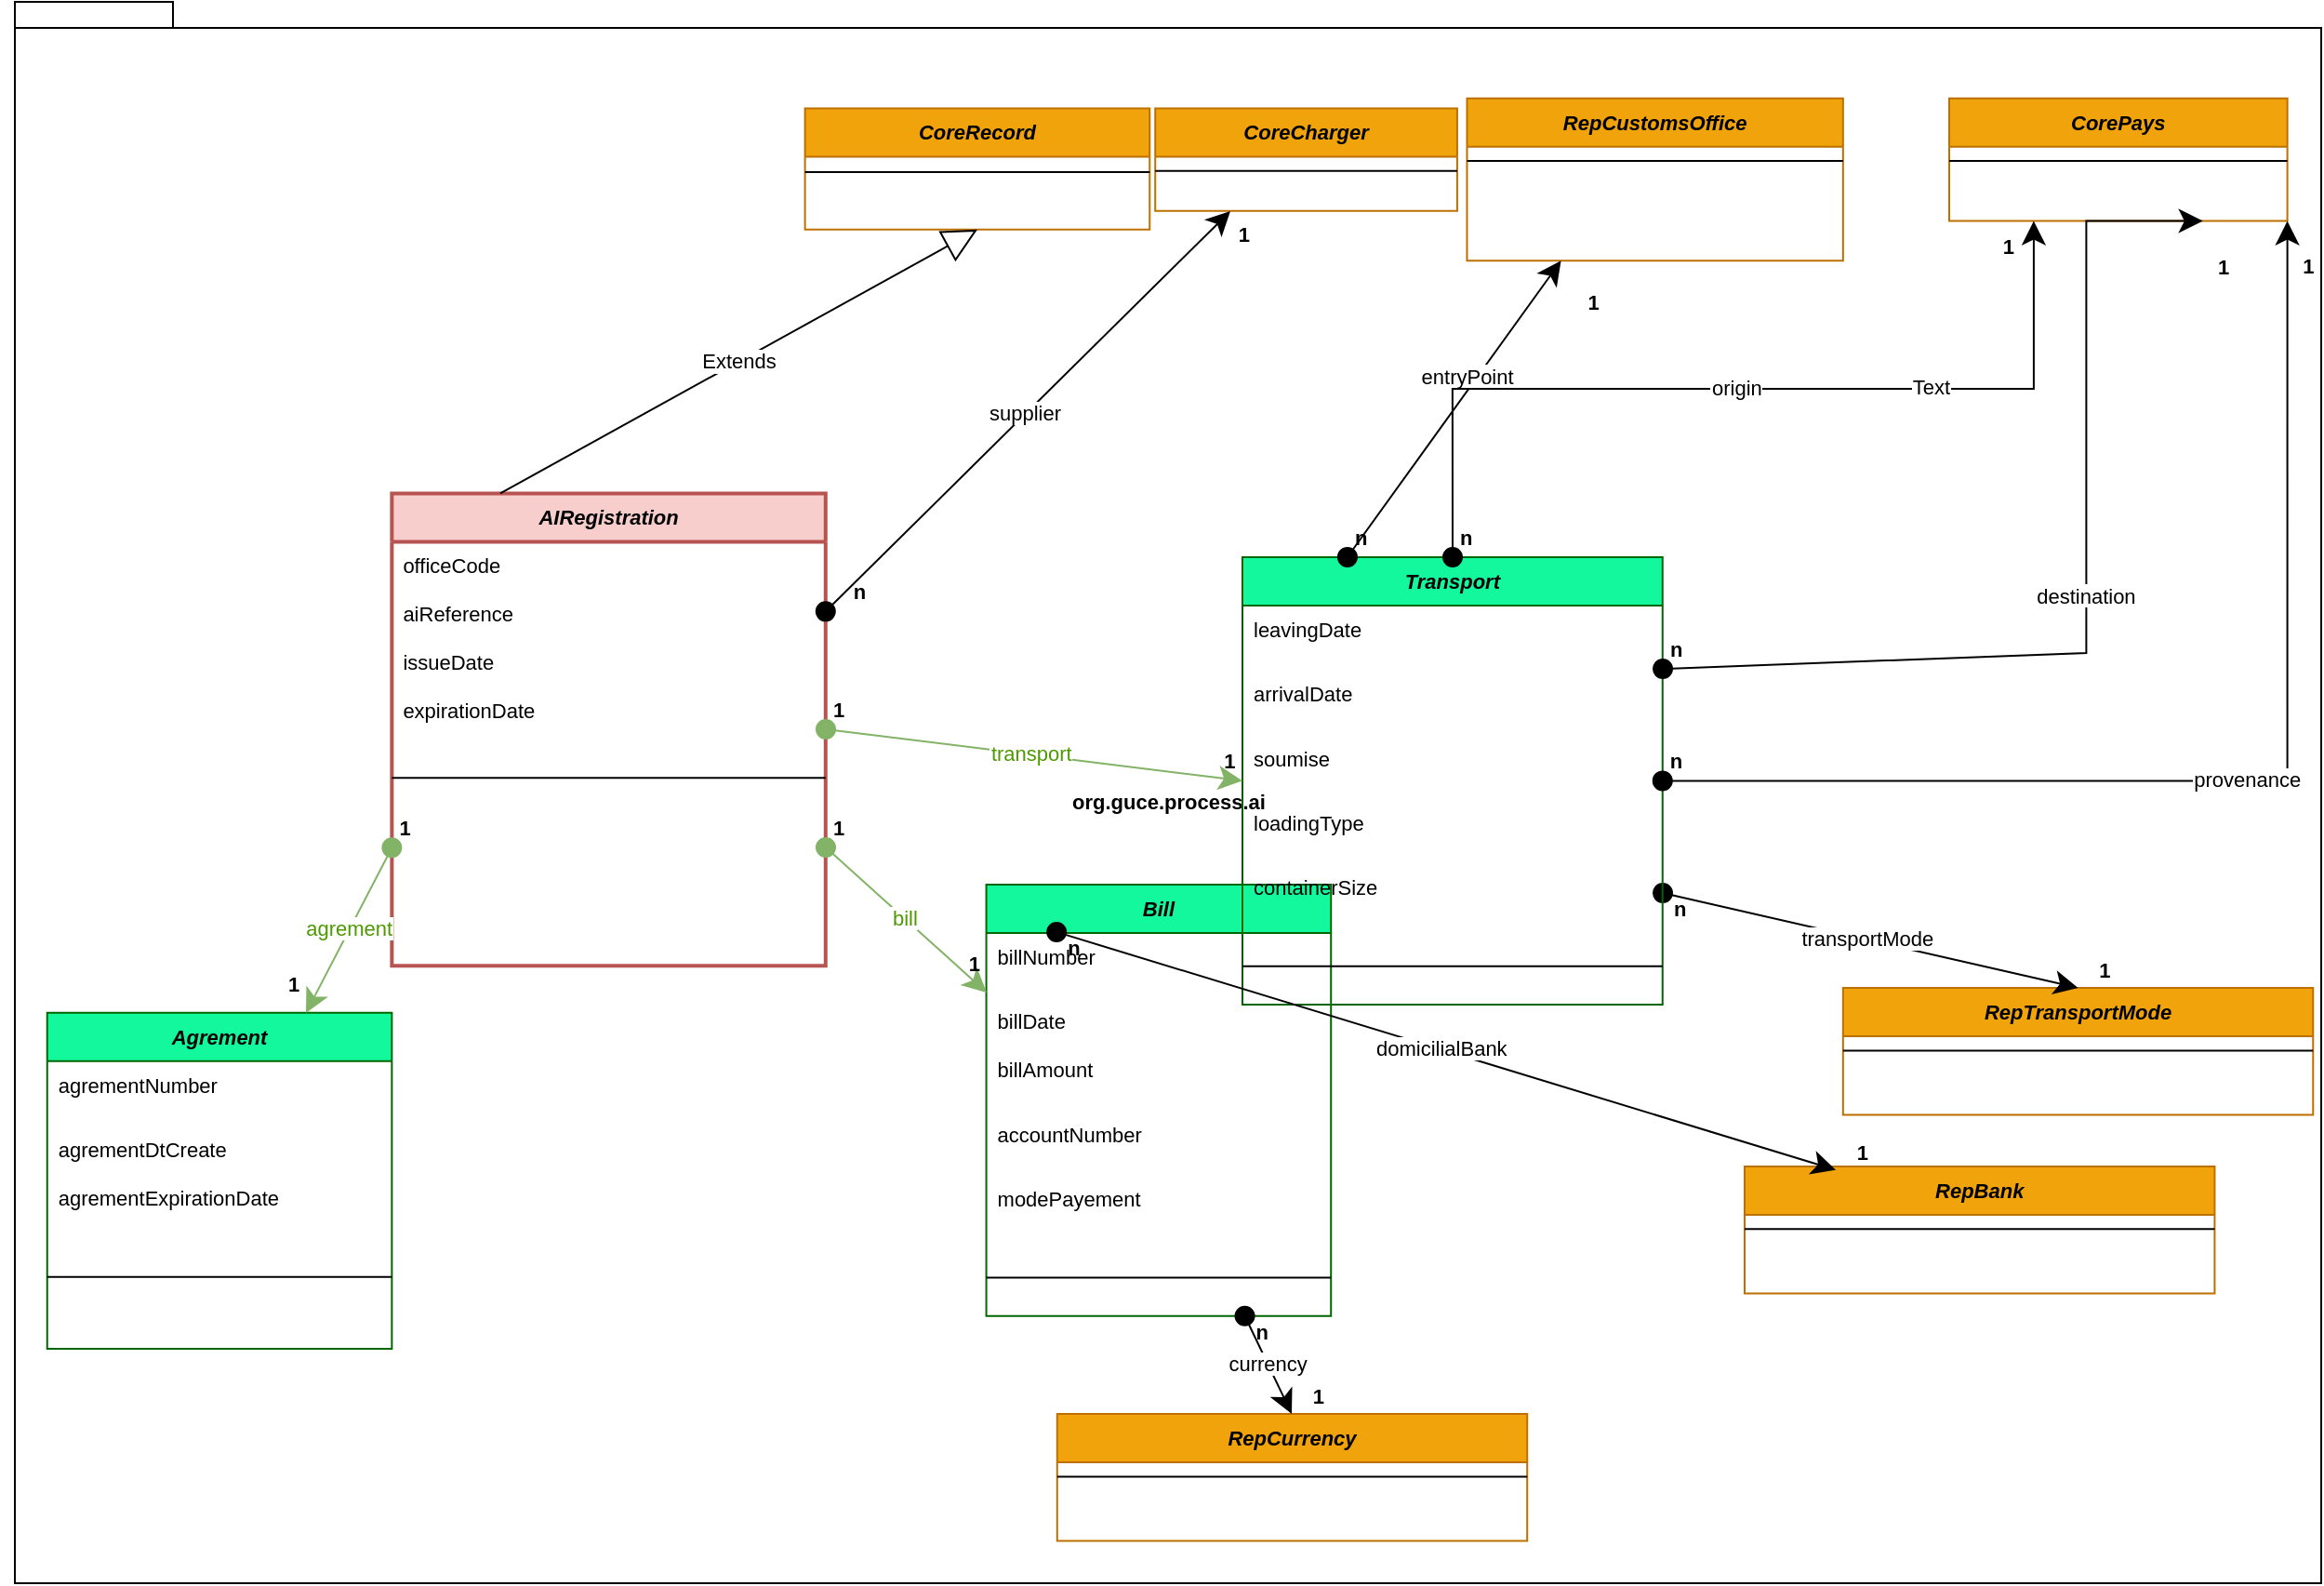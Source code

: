 <mxfile compressed="false" version="21.7.5" type="device">
  <diagram id="dzslenoz5EgcA-fO8ZGD" name="Page-1">
    <mxGraphModel dx="2261" dy="2053" grid="1" gridSize="10" guides="1" tooltips="1" connect="1" arrows="1" fold="1" page="1" pageScale="1" pageWidth="827" pageHeight="1169" math="0" shadow="0">
      <root>
        <mxCell id="0" />
        <mxCell id="1" parent="0" />
        <mxCell id="zwHKN8_-vxsZbjxzq792-1" style="edgeStyle=orthogonalEdgeStyle;rounded=0;orthogonalLoop=1;jettySize=auto;html=1;exitX=0;exitY=0;exitDx=0;exitDy=432;exitPerimeter=0;entryX=0;entryY=0;entryDx=0;entryDy=432;entryPerimeter=0;" parent="1" source="Sb3ObpHVFGHvWsoK8jhT-4" target="Sb3ObpHVFGHvWsoK8jhT-4" edge="1">
          <mxGeometry relative="1" as="geometry">
            <mxPoint x="-100" y="412" as="targetPoint" />
          </mxGeometry>
        </mxCell>
        <object label="org.guce.process.ai" element="package" placeholders="1" id="Sb3ObpHVFGHvWsoK8jhT-4">
          <mxCell style="shape=folder;fontStyle=1;spacingTop=10;tabWidth=40;tabHeight=14;tabPosition=left;html=1;container=1;fillColor=none;labelPosition=center;verticalLabelPosition=middle;align=center;verticalAlign=middle;spacingLeft=0;fontSize=11;" parent="1" vertex="1">
            <mxGeometry x="-170" y="-100" width="1240" height="850" as="geometry" />
          </mxCell>
        </object>
        <object label="CoreRecord" element="existingClass" description="" entity="org.guce.core.entities.CoreRecord" xml="" id="Sb3ObpHVFGHvWsoK8jhT-13">
          <mxCell style="swimlane;fontStyle=3;align=center;verticalAlign=top;childLayout=stackLayout;horizontal=1;startSize=26;horizontalStack=0;resizeParent=1;resizeLast=0;collapsible=1;marginBottom=0;rounded=0;shadow=0;strokeWidth=1;fillColor=#f0a30a;strokeColor=#BD7000;container=1;snapToPoint=1;fixDash=1;dropTarget=1;expand=1;treeMoving=1;fontSize=11;fontColor=#000000;" parent="Sb3ObpHVFGHvWsoK8jhT-4" vertex="1">
            <mxGeometry x="424.809" y="57.239" width="185.326" height="65.174" as="geometry">
              <mxRectangle x="230" y="140" width="160" height="26" as="alternateBounds" />
            </mxGeometry>
          </mxCell>
        </object>
        <mxCell id="Sb3ObpHVFGHvWsoK8jhT-14" value="" style="line;strokeWidth=1;fillColor=none;align=left;verticalAlign=middle;spacingTop=-1;spacingLeft=3;spacingRight=3;rotatable=0;labelPosition=right;points=[];portConstraint=eastwest;fontSize=11;" parent="Sb3ObpHVFGHvWsoK8jhT-13" vertex="1">
          <mxGeometry y="26" width="185.326" height="16.565" as="geometry" />
        </mxCell>
        <object label="CoreCharger" element="existingClass" description="" entity="org.guce.core.entities.CoreCharger" xml="" id="Sb3ObpHVFGHvWsoK8jhT-16">
          <mxCell style="swimlane;fontStyle=3;align=center;verticalAlign=top;childLayout=stackLayout;horizontal=1;startSize=26;horizontalStack=0;resizeParent=1;resizeLast=0;collapsible=1;marginBottom=0;rounded=0;shadow=0;strokeWidth=1;fillColor=#f0a30a;strokeColor=#BD7000;container=1;snapToPoint=1;fixDash=1;dropTarget=1;expand=1;treeMoving=1;fontSize=11;fontColor=#000000;" parent="Sb3ObpHVFGHvWsoK8jhT-4" vertex="1">
            <mxGeometry x="613.117" y="57.237" width="162.346" height="55.195" as="geometry">
              <mxRectangle x="230" y="140" width="160" height="26" as="alternateBounds" />
            </mxGeometry>
          </mxCell>
        </object>
        <mxCell id="Sb3ObpHVFGHvWsoK8jhT-17" value="" style="line;strokeWidth=1;fillColor=none;align=left;verticalAlign=middle;spacingTop=-1;spacingLeft=3;spacingRight=3;rotatable=0;labelPosition=right;points=[];portConstraint=eastwest;fontSize=11;" parent="Sb3ObpHVFGHvWsoK8jhT-16" vertex="1">
          <mxGeometry y="26" width="162.346" height="15.382" as="geometry" />
        </mxCell>
        <object label="CorePays" element="existingClass" description="" entity="org.guce.rep.entities.CorePays" xml="" id="Sb3ObpHVFGHvWsoK8jhT-21">
          <mxCell style="swimlane;fontStyle=3;align=center;verticalAlign=top;childLayout=stackLayout;horizontal=1;startSize=26;horizontalStack=0;resizeParent=1;resizeLast=0;collapsible=1;marginBottom=0;rounded=0;shadow=0;strokeWidth=1;fillColor=#f0a30a;strokeColor=#BD7000;container=1;snapToPoint=1;fixDash=1;dropTarget=1;expand=1;treeMoving=1;fontSize=11;fontColor=#000000;" parent="Sb3ObpHVFGHvWsoK8jhT-4" vertex="1">
            <mxGeometry x="1040.002" y="51.862" width="181.805" height="65.936" as="geometry">
              <mxRectangle x="230" y="140" width="160" height="26" as="alternateBounds" />
            </mxGeometry>
          </mxCell>
        </object>
        <mxCell id="Sb3ObpHVFGHvWsoK8jhT-22" value="" style="line;strokeWidth=1;fillColor=none;align=left;verticalAlign=middle;spacingTop=-1;spacingLeft=3;spacingRight=3;rotatable=0;labelPosition=right;points=[];portConstraint=eastwest;fontSize=11;" parent="Sb3ObpHVFGHvWsoK8jhT-21" vertex="1">
          <mxGeometry y="26" width="181.805" height="15.382" as="geometry" />
        </mxCell>
        <object label="RepCustomsOffice" element="existingClass" description="" entity="org.guce.rep.entities.RepCustomsOffice" xml="" id="Sb3ObpHVFGHvWsoK8jhT-93">
          <mxCell style="swimlane;fontStyle=3;align=center;verticalAlign=top;childLayout=stackLayout;horizontal=1;startSize=26;horizontalStack=0;resizeParent=1;resizeLast=0;collapsible=1;marginBottom=0;rounded=0;shadow=0;strokeWidth=1;fillColor=#f0a30a;strokeColor=#BD7000;container=1;snapToPoint=1;fixDash=1;dropTarget=1;expand=1;treeMoving=1;fontSize=11;fontColor=#000000;" parent="Sb3ObpHVFGHvWsoK8jhT-4" vertex="1">
            <mxGeometry x="780.746" y="51.866" width="202.174" height="87.263" as="geometry">
              <mxRectangle x="230" y="140" width="160" height="26" as="alternateBounds" />
            </mxGeometry>
          </mxCell>
        </object>
        <mxCell id="Sb3ObpHVFGHvWsoK8jhT-94" value="" style="line;strokeWidth=1;fillColor=none;align=left;verticalAlign=middle;spacingTop=-1;spacingLeft=3;spacingRight=3;rotatable=0;labelPosition=right;points=[];portConstraint=eastwest;fontSize=11;" parent="Sb3ObpHVFGHvWsoK8jhT-93" vertex="1">
          <mxGeometry y="26" width="202.174" height="15.382" as="geometry" />
        </mxCell>
        <object label="RepTransportMode" element="existingClass" description="" entity="org.guce.rep.entities.RepTransportMode" xml="" id="Sb3ObpHVFGHvWsoK8jhT-101">
          <mxCell style="swimlane;fontStyle=3;align=center;verticalAlign=top;childLayout=stackLayout;horizontal=1;startSize=26;horizontalStack=0;resizeParent=1;resizeLast=0;collapsible=1;marginBottom=0;rounded=0;shadow=0;strokeWidth=1;fillColor=#f0a30a;strokeColor=#BD7000;container=1;snapToPoint=1;fixDash=1;dropTarget=1;expand=1;treeMoving=1;fontSize=11;fontColor=#000000;" parent="Sb3ObpHVFGHvWsoK8jhT-4" vertex="1">
            <mxGeometry x="982.919" y="530.002" width="252.717" height="68.244" as="geometry">
              <mxRectangle x="230" y="140" width="160" height="26" as="alternateBounds" />
            </mxGeometry>
          </mxCell>
        </object>
        <mxCell id="Sb3ObpHVFGHvWsoK8jhT-102" value="" style="line;strokeWidth=1;fillColor=none;align=left;verticalAlign=middle;spacingTop=-1;spacingLeft=3;spacingRight=3;rotatable=0;labelPosition=right;points=[];portConstraint=eastwest;fontSize=11;" parent="Sb3ObpHVFGHvWsoK8jhT-101" vertex="1">
          <mxGeometry y="26" width="252.717" height="15.382" as="geometry" />
        </mxCell>
        <object label="AIRegistration" element="class" table_name="AI_MINADER_REGISTRATION" package_name="" xml_element="CONTENT" json_element="" description="" code="AI" has_containers="false" columns="Supplier:supplier.chargername,LoadingPlaceLabel:transport.entryPoint.custOffLibelle,Origin:transport.origin.libellePays" referenceField="aiReference" afterFields="issueDate,aiReference,expirationDate" author="NGC" process_description="Autorisation Importation" attachments_types="FACTUREP:FACTURE PRO FORMAT,FTP:FICHE TECHNIQUE DU PRODUIT,SALE_CONTRACT:Contrat de Vente" charger_xml_name="CLIENT" requestCode="01" responseCICode="11" ciCode="02" validationCode="04" modicationRequestCode="09" modificationCode="10" rejectCode="03" invoice.activity="false" partner.code="MINADER" process_descriptionEn="Autorisation Importation" goods.type="CT" payment.activity="true" id="Sb3ObpHVFGHvWsoK8jhT-5">
          <mxCell style="swimlane;fontStyle=3;align=center;verticalAlign=top;childLayout=stackLayout;horizontal=1;startSize=26;horizontalStack=0;resizeParent=1;resizeLast=0;collapsible=1;marginBottom=0;rounded=0;shadow=0;strokeWidth=2;fillColor=#f8cecc;strokeColor=#b85450;container=1;snapToPoint=1;fixDash=1;dropTarget=1;expand=1;treeMoving=1;fontSize=11;perimeterSpacing=0;swimlaneLine=1;sketch=0;" parent="Sb3ObpHVFGHvWsoK8jhT-4" vertex="1">
            <mxGeometry x="202.69" y="264.192" width="233.203" height="253.946" as="geometry">
              <mxRectangle x="65.996" y="230.005" width="160" height="26" as="alternateBounds" />
            </mxGeometry>
          </mxCell>
        </object>
        <object label="officeCode" type="string" element="field" label_name="Bureau" column_name="OFFICE_CODE" max_size="35" min_size="" options="BC-SNP:Yaoundé" optionsClass="" nullable="" unique="" xml_element="CODE_BUREAU" sequence="1" label_nameEn="Office" id="H-aZSpLhL-oLSM1OxbNI-8">
          <mxCell style="text;strokeColor=none;fillColor=none;align=left;verticalAlign=top;spacingLeft=4;spacingRight=4;overflow=hidden;rotatable=0;points=[[0,0.5],[1,0.5]];portConstraint=eastwest;connectable=0;allowArrows=0;autosize=0;resizable=0;shadow=0;sketch=0;fontSize=11;" parent="Sb3ObpHVFGHvWsoK8jhT-5" vertex="1">
            <mxGeometry y="26" width="233.203" height="26" as="geometry" />
          </mxCell>
        </object>
        <object label="aiReference" type="string" element="field" label_name="N° Autisation importation" column_name="REFERENCE_AI" max_size="35" min_size="" options="" optionsClass="" nullable="" unique="" xml_element="NUMERO_AI_MINADER" sequence="3" label_nameEn="Importation Number" id="H-aZSpLhL-oLSM1OxbNI-9">
          <mxCell style="text;strokeColor=none;fillColor=none;align=left;verticalAlign=top;spacingLeft=4;spacingRight=4;overflow=hidden;rotatable=0;points=[[0,0.5],[1,0.5]];portConstraint=eastwest;connectable=0;allowArrows=0;autosize=0;resizable=0;shadow=0;sketch=0;fontSize=11;" parent="Sb3ObpHVFGHvWsoK8jhT-5" vertex="1">
            <mxGeometry y="52" width="233.203" height="26" as="geometry" />
          </mxCell>
        </object>
        <object label="issueDate" type="date" element="field" label_name="Date Autorisation Import" column_name="ISSUE_DATE" max_size="" min_size="" options="" optionsClass="" nullable="" unique="" xml_element="DATE_AI_MINADER" sequence="2" label_nameEn="AI Date" id="H-aZSpLhL-oLSM1OxbNI-11">
          <mxCell style="text;strokeColor=none;fillColor=none;align=left;verticalAlign=top;spacingLeft=4;spacingRight=4;overflow=hidden;rotatable=0;points=[[0,0.5],[1,0.5]];portConstraint=eastwest;connectable=0;allowArrows=0;autosize=0;resizable=0;shadow=0;sketch=0;fontSize=11;" parent="Sb3ObpHVFGHvWsoK8jhT-5" vertex="1">
            <mxGeometry y="78" width="233.203" height="26" as="geometry" />
          </mxCell>
        </object>
        <object label="expirationDate" type="date" element="field" label_name="date expiration" column_name="DATE_EXPIRATION" max_size="35" min_size="" options="" optionsClass="" nullable="" unique="" xml_element="EXPIRATION_DATE" sequence="4" label_nameEn="expiation date" id="oxEIS5QmnrzkYem4W_gu-1">
          <mxCell style="text;strokeColor=none;fillColor=none;align=left;verticalAlign=top;spacingLeft=4;spacingRight=4;overflow=hidden;rotatable=0;points=[[0,0.5],[1,0.5]];portConstraint=eastwest;connectable=0;allowArrows=0;autosize=0;resizable=0;shadow=0;sketch=0;fontSize=11;" parent="Sb3ObpHVFGHvWsoK8jhT-5" vertex="1">
            <mxGeometry y="104" width="233.203" height="26" as="geometry" />
          </mxCell>
        </object>
        <mxCell id="Sb3ObpHVFGHvWsoK8jhT-7" value="" style="line;strokeWidth=1;fillColor=none;align=left;verticalAlign=middle;spacingTop=-1;spacingLeft=3;spacingRight=3;rotatable=0;labelPosition=right;points=[];portConstraint=eastwest;fontSize=11;" parent="Sb3ObpHVFGHvWsoK8jhT-5" vertex="1">
          <mxGeometry y="130" width="233.203" height="45.946" as="geometry" />
        </mxCell>
        <object label="Extends" element="extends" id="Sb3ObpHVFGHvWsoK8jhT-15">
          <mxCell style="endArrow=block;endSize=16;endFill=0;html=1;sourcePerimeterSpacing=-4;strokeWidth=1;fontSize=11;align=center;snapToPoint=1;fixDash=1;entryX=0.5;entryY=1;entryDx=0;entryDy=0;exitX=0.25;exitY=0;exitDx=0;exitDy=0;" parent="Sb3ObpHVFGHvWsoK8jhT-4" source="Sb3ObpHVFGHvWsoK8jhT-5" target="Sb3ObpHVFGHvWsoK8jhT-13" edge="1">
            <mxGeometry width="160" relative="1" as="geometry">
              <mxPoint x="211.833" y="331.297" as="sourcePoint" />
              <mxPoint x="487.389" y="331.297" as="targetPoint" />
            </mxGeometry>
          </mxCell>
        </object>
        <object label="supplier" join_table="" join_column="" inverse_join_column="" mapped_by="" unique="" cascade="" inverse_name="" element="relation" fetch_type="" orphan_removal="" xml_element="FOURNISSEUR" sequence="11" label_name="Fournisseur" label_nameEn="Supplier" id="Sb3ObpHVFGHvWsoK8jhT-31">
          <mxCell style="endArrow=classic;shadow=0;strokeWidth=1;rounded=0;endFill=1;elbow=vertical;endSize=10;startSize=10;sourcePerimeterSpacing=0;startArrow=oval;startFill=1;align=center;snapToPoint=1;targetPerimeterSpacing=0;fontSize=11;spacingRight=0;spacingBottom=2;spacing=0;fixDash=1;exitX=1;exitY=0.25;exitDx=0;exitDy=0;" parent="Sb3ObpHVFGHvWsoK8jhT-4" source="Sb3ObpHVFGHvWsoK8jhT-5" target="Sb3ObpHVFGHvWsoK8jhT-16" edge="1">
            <mxGeometry x="-0.012" relative="1" as="geometry">
              <mxPoint x="325.791" y="403.768" as="sourcePoint" />
              <mxPoint x="724.718" y="326.86" as="targetPoint" />
              <mxPoint as="offset" />
              <Array as="points" />
            </mxGeometry>
          </mxCell>
        </object>
        <object label="n" element="card" id="Sb3ObpHVFGHvWsoK8jhT-32">
          <mxCell style="resizable=0;align=left;verticalAlign=bottom;labelBackgroundColor=none;fontSize=11;fontStyle=1;spacing=4;" parent="Sb3ObpHVFGHvWsoK8jhT-31" connectable="0" vertex="1">
            <mxGeometry x="-1" relative="1" as="geometry">
              <mxPoint x="11" as="offset" />
            </mxGeometry>
          </mxCell>
        </object>
        <object label="1" element="card" id="Sb3ObpHVFGHvWsoK8jhT-33">
          <mxCell style="resizable=0;align=right;verticalAlign=bottom;labelBackgroundColor=none;fontSize=11;fontStyle=1;spacing=4;" parent="Sb3ObpHVFGHvWsoK8jhT-31" connectable="0" vertex="1">
            <mxGeometry x="1" relative="1" as="geometry">
              <mxPoint x="14" y="23" as="offset" />
            </mxGeometry>
          </mxCell>
        </object>
        <object label="Bill" element="embeddable" table_name="" package_name="" xml_element="" json_element="" description="" id="Sb3ObpHVFGHvWsoK8jhT-43">
          <mxCell style="swimlane;fontStyle=3;align=center;verticalAlign=top;childLayout=stackLayout;horizontal=1;startSize=26;horizontalStack=0;resizeParent=1;resizeLast=0;collapsible=1;marginBottom=0;rounded=0;shadow=0;strokeWidth=1;container=1;snapToPoint=1;fixDash=1;dropTarget=1;expand=1;treeMoving=1;fillColor=#14F89D;strokeColor=#006600;fontSize=11;" parent="Sb3ObpHVFGHvWsoK8jhT-4" vertex="1">
            <mxGeometry x="522.283" y="474.491" width="185.326" height="231.853" as="geometry">
              <mxRectangle x="230" y="140" width="160" height="26" as="alternateBounds" />
            </mxGeometry>
          </mxCell>
        </object>
        <object label="billNumber" type="string" element="field" label_name="N°FACTURE" column_name="BILL_NUMBER" max_size="150" min_size="" options="" optionsClass="" nullable="" unique="" xml_element="NUMERO_FACTURE" sequence="4" label_nameEn="Invoice Number" id="Sb3ObpHVFGHvWsoK8jhT-44">
          <mxCell style="text;strokeColor=none;fillColor=none;align=left;verticalAlign=top;spacingLeft=4;spacingRight=4;overflow=hidden;rotatable=0;points=[[0,0.5],[1,0.5]];portConstraint=eastwest;allowArrows=0;resizable=0;connectable=0;fontSize=11;" parent="Sb3ObpHVFGHvWsoK8jhT-43" vertex="1">
            <mxGeometry y="26" width="185.326" height="34.667" as="geometry" />
          </mxCell>
        </object>
        <object label="billDate" type="date" element="field" label_name="Date Facture" column_name="INVOICE_DATE" max_size="" min_size="" options="" optionsClass="" nullable="" unique="" xml_element="DATE_FACTURE" sequence="5" label_nameEn="Invoice Date" id="Sb3ObpHVFGHvWsoK8jhT-45">
          <mxCell style="text;strokeColor=none;fillColor=none;align=left;verticalAlign=top;spacingLeft=4;spacingRight=4;overflow=hidden;rotatable=0;points=[[0,0.5],[1,0.5]];portConstraint=eastwest;connectable=0;allowArrows=0;autosize=0;resizable=0;fontSize=11;" parent="Sb3ObpHVFGHvWsoK8jhT-43" vertex="1">
            <mxGeometry y="60.667" width="185.326" height="26" as="geometry" />
          </mxCell>
        </object>
        <object label="billAmount" type="bigdecimal" element="field" label_name="Montant Facture" column_name="INVOICE_AMOUNT" max_size="" min_size="" options="" optionsClass="" nullable="" unique="" xml_element="MONTANT_FACTURE" sequence="3" label_nameEn="Invoice Amount" id="MMoQDWghkzFwq_rW3yn7-1">
          <mxCell style="text;strokeColor=none;fillColor=none;align=left;verticalAlign=top;spacingLeft=4;spacingRight=4;overflow=hidden;rotatable=0;points=[[0,0.5],[1,0.5]];portConstraint=eastwest;allowArrows=0;resizable=0;connectable=0;fontSize=11;" parent="Sb3ObpHVFGHvWsoK8jhT-43" vertex="1">
            <mxGeometry y="86.667" width="185.326" height="34.667" as="geometry" />
          </mxCell>
        </object>
        <object label="accountNumber" type="string" element="field" label_name="Numero Compte" column_name="ACOUNT_NUMBER" max_size="" min_size="" options="" optionsClass="" nullable="" unique="" xml_element="ACCOUNT_NUMBER" sequence="1" label_nameEn="Account Number" id="oxEIS5QmnrzkYem4W_gu-98">
          <mxCell style="text;strokeColor=none;fillColor=none;align=left;verticalAlign=top;spacingLeft=4;spacingRight=4;overflow=hidden;rotatable=0;points=[[0,0.5],[1,0.5]];portConstraint=eastwest;allowArrows=0;resizable=0;connectable=0;fontSize=11;" parent="Sb3ObpHVFGHvWsoK8jhT-43" vertex="1">
            <mxGeometry y="121.333" width="185.326" height="34.667" as="geometry" />
          </mxCell>
        </object>
        <object label="modePayement" type="string" element="field" label_name="Mode De Payement" column_name="MODE_PAYEMENT" max_size="" min_size="" options="" optionsClass="" nullable="" unique="" xml_element="PAYEMENT_MODE" sequence="6" label_nameEn="Payement Mode" id="oxEIS5QmnrzkYem4W_gu-109">
          <mxCell style="text;strokeColor=none;fillColor=none;align=left;verticalAlign=top;spacingLeft=4;spacingRight=4;overflow=hidden;rotatable=0;points=[[0,0.5],[1,0.5]];portConstraint=eastwest;allowArrows=0;resizable=0;connectable=0;fontSize=11;" parent="Sb3ObpHVFGHvWsoK8jhT-43" vertex="1">
            <mxGeometry y="156.0" width="185.326" height="34.667" as="geometry" />
          </mxCell>
        </object>
        <mxCell id="Sb3ObpHVFGHvWsoK8jhT-50" value="" style="line;strokeWidth=1;fillColor=none;align=left;verticalAlign=middle;spacingTop=-1;spacingLeft=3;spacingRight=3;rotatable=0;labelPosition=right;points=[];portConstraint=eastwest;fontSize=11;" parent="Sb3ObpHVFGHvWsoK8jhT-43" vertex="1">
          <mxGeometry y="190.667" width="185.326" height="41.187" as="geometry" />
        </mxCell>
        <object label="transportMode" join_table="" join_column="" inverse_join_column="" mapped_by="" unique="" cascade="" inverse_name="" element="relation" fetch_type="" orphan_removal="" xml_element="MODE_TRANSPORT" sequence="6" label_name="Mode de transport" label_nameEn="Transport Mode" id="Sb3ObpHVFGHvWsoK8jhT-103">
          <mxCell style="endArrow=classic;shadow=0;strokeWidth=1;rounded=0;endFill=1;elbow=vertical;endSize=10;startSize=10;sourcePerimeterSpacing=0;startArrow=oval;startFill=1;align=center;snapToPoint=1;targetPerimeterSpacing=0;fontSize=11;spacingRight=0;spacingBottom=2;spacing=0;fixDash=1;entryX=0.5;entryY=0;entryDx=0;entryDy=0;" parent="Sb3ObpHVFGHvWsoK8jhT-4" source="vLi7R-2AJWSlNqhlG2X7-10" target="Sb3ObpHVFGHvWsoK8jhT-101" edge="1">
            <mxGeometry x="-0.012" relative="1" as="geometry">
              <mxPoint x="292.547" y="769.402" as="sourcePoint" />
              <mxPoint x="691.475" y="769.082" as="targetPoint" />
              <mxPoint as="offset" />
              <Array as="points" />
            </mxGeometry>
          </mxCell>
        </object>
        <object label="n" element="card" id="Sb3ObpHVFGHvWsoK8jhT-104">
          <mxCell style="resizable=0;align=left;verticalAlign=bottom;labelBackgroundColor=none;fontSize=11;fontStyle=1;spacing=4;" parent="Sb3ObpHVFGHvWsoK8jhT-103" connectable="0" vertex="1">
            <mxGeometry x="-1" relative="1" as="geometry">
              <mxPoint x="2" y="19" as="offset" />
            </mxGeometry>
          </mxCell>
        </object>
        <object label="1" element="card" id="Sb3ObpHVFGHvWsoK8jhT-105">
          <mxCell style="resizable=0;align=right;verticalAlign=bottom;labelBackgroundColor=none;fontSize=11;fontStyle=1;spacing=4;" parent="Sb3ObpHVFGHvWsoK8jhT-103" connectable="0" vertex="1">
            <mxGeometry x="1" relative="1" as="geometry">
              <mxPoint x="21" y="1" as="offset" />
            </mxGeometry>
          </mxCell>
        </object>
        <object label="Transport" element="embeddable" table_name="" package_name="" xml_element="" json_element="" description="" id="vLi7R-2AJWSlNqhlG2X7-10">
          <mxCell style="swimlane;fontStyle=3;align=center;verticalAlign=top;childLayout=stackLayout;horizontal=1;startSize=26;horizontalStack=0;resizeParent=1;resizeLast=0;collapsible=1;marginBottom=0;rounded=0;shadow=0;strokeWidth=1;container=1;snapToPoint=1;fixDash=1;dropTarget=1;expand=1;treeMoving=1;fillColor=#14F89D;strokeColor=#006600;fontSize=11;" parent="Sb3ObpHVFGHvWsoK8jhT-4" vertex="1">
            <mxGeometry x="659.998" y="298.44" width="225.875" height="240.52" as="geometry">
              <mxRectangle x="230" y="140" width="160" height="26" as="alternateBounds" />
            </mxGeometry>
          </mxCell>
        </object>
        <object label="leavingDate" type="date" element="field" label_name="Date de Départ" column_name="LEAVING_DATE" max_size="" min_size="" options="" optionsClass="" nullable="" unique="" xml_element="DATE_DEPART" sequence="9" label_nameEn="Leaving Date" id="MMoQDWghkzFwq_rW3yn7-9">
          <mxCell style="text;strokeColor=none;fillColor=none;align=left;verticalAlign=top;spacingLeft=4;spacingRight=4;overflow=hidden;rotatable=0;points=[[0,0.5],[1,0.5]];portConstraint=eastwest;allowArrows=0;resizable=0;connectable=0;fontSize=11;" parent="vLi7R-2AJWSlNqhlG2X7-10" vertex="1">
            <mxGeometry y="26" width="225.875" height="34.667" as="geometry" />
          </mxCell>
        </object>
        <object label="arrivalDate" type="date" element="field" label_name="Date d&#39;arrivée" column_name="ARRIVAL_DATE" max_size="" min_size="" options="" optionsClass="" nullable="" unique="" xml_element="DATE_ARRIVEE" sequence="10" label_nameEn="Arrival Date" id="MMoQDWghkzFwq_rW3yn7-10">
          <mxCell style="text;strokeColor=none;fillColor=none;align=left;verticalAlign=top;spacingLeft=4;spacingRight=4;overflow=hidden;rotatable=0;points=[[0,0.5],[1,0.5]];portConstraint=eastwest;allowArrows=0;resizable=0;connectable=0;fontSize=11;" parent="vLi7R-2AJWSlNqhlG2X7-10" vertex="1">
            <mxGeometry y="60.667" width="225.875" height="34.667" as="geometry" />
          </mxCell>
        </object>
        <object label="soumise" type="Boolean" element="field" label_name="SOUMISE" column_name="SOUMISE" max_size="" min_size="" options="" optionsClass="" nullable="" unique="" xml_element="SOUMISE" sequence="1" label_nameEn="SOUMISE" id="oxEIS5QmnrzkYem4W_gu-6">
          <mxCell style="text;strokeColor=none;fillColor=none;align=left;verticalAlign=top;spacingLeft=4;spacingRight=4;overflow=hidden;rotatable=0;points=[[0,0.5],[1,0.5]];portConstraint=eastwest;allowArrows=0;resizable=0;connectable=0;fontSize=11;" parent="vLi7R-2AJWSlNqhlG2X7-10" vertex="1">
            <mxGeometry y="95.333" width="225.875" height="34.667" as="geometry" />
          </mxCell>
        </object>
        <object label="loadingType" type="string" element="field" label_name="Type Chargement" column_name="TYPE_CHARGEMENT" max_size="" min_size="" options="vrac:Vrac,conventionel:Conventionel(General cargo),ot:Open Top,tcfcl:TC.FCL(Complet),tcr:TC.refrigéré,tcl:TC.LCL(Groupage)" optionsClass="" nullable="" unique="" xml_element="TYPE_CHARGEMENT" sequence="7" label_nameEn="Loading Type " id="oxEIS5QmnrzkYem4W_gu-7">
          <mxCell style="text;strokeColor=none;fillColor=none;align=left;verticalAlign=top;spacingLeft=4;spacingRight=4;overflow=hidden;rotatable=0;points=[[0,0.5],[1,0.5]];portConstraint=eastwest;allowArrows=0;resizable=0;connectable=0;fontSize=11;" parent="vLi7R-2AJWSlNqhlG2X7-10" vertex="1">
            <mxGeometry y="130" width="225.875" height="34.667" as="geometry" />
          </mxCell>
        </object>
        <object label="containerSize" type="string" element="field" label_name="Taille Container" column_name="TAILLE_CONTAINER" max_size="" min_size="" options="none:Aucun,10:10&#39;,20:20&#39;,40:40&#39;" optionsClass="" nullable="" unique="" xml_element="TAILLE_CONTAINER" sequence="8" label_nameEn="Container Size" id="oxEIS5QmnrzkYem4W_gu-8">
          <mxCell style="text;strokeColor=none;fillColor=none;align=left;verticalAlign=top;spacingLeft=4;spacingRight=4;overflow=hidden;rotatable=0;points=[[0,0.5],[1,0.5]];portConstraint=eastwest;allowArrows=0;resizable=0;connectable=0;fontSize=11;" parent="vLi7R-2AJWSlNqhlG2X7-10" vertex="1">
            <mxGeometry y="164.667" width="225.875" height="34.667" as="geometry" />
          </mxCell>
        </object>
        <mxCell id="vLi7R-2AJWSlNqhlG2X7-15" value="" style="line;strokeWidth=1;fillColor=none;align=left;verticalAlign=middle;spacingTop=-1;spacingLeft=3;spacingRight=3;rotatable=0;labelPosition=right;points=[];portConstraint=eastwest;fontSize=11;" parent="vLi7R-2AJWSlNqhlG2X7-10" vertex="1">
          <mxGeometry y="199.333" width="225.875" height="41.187" as="geometry" />
        </mxCell>
        <object label="transport" join_table="" join_column="" inverse_join_column="" mapped_by="" unique="" cascade="" inverse_name="" element="relation" fetch_type="" orphan_removal="" xml_element="TRANSPORT" sequence="16" label_name="Transport" id="vLi7R-2AJWSlNqhlG2X7-16">
          <mxCell style="endArrow=classic;shadow=0;strokeWidth=1;rounded=0;endFill=1;elbow=vertical;endSize=10;startSize=10;sourcePerimeterSpacing=0;startArrow=oval;startFill=1;align=center;snapToPoint=1;targetPerimeterSpacing=0;fontSize=11;spacingRight=0;spacingBottom=2;spacing=0;fixDash=1;entryX=0;entryY=0.5;entryDx=0;entryDy=0;fontColor=#4D9900;fillColor=#d5e8d4;strokeColor=#82B366;" parent="Sb3ObpHVFGHvWsoK8jhT-4" source="Sb3ObpHVFGHvWsoK8jhT-5" target="vLi7R-2AJWSlNqhlG2X7-10" edge="1">
            <mxGeometry x="-0.012" relative="1" as="geometry">
              <mxPoint x="269.565" y="529.87" as="sourcePoint" />
              <mxPoint x="1044.565" y="178.838" as="targetPoint" />
              <mxPoint as="offset" />
              <Array as="points" />
            </mxGeometry>
          </mxCell>
        </object>
        <object label="1" element="card" id="vLi7R-2AJWSlNqhlG2X7-17">
          <mxCell style="resizable=0;align=left;verticalAlign=bottom;labelBackgroundColor=none;fontSize=11;fontStyle=1;spacing=4;" parent="vLi7R-2AJWSlNqhlG2X7-16" connectable="0" vertex="1">
            <mxGeometry x="-1" relative="1" as="geometry">
              <mxPoint as="offset" />
            </mxGeometry>
          </mxCell>
        </object>
        <object label="1" element="card" id="vLi7R-2AJWSlNqhlG2X7-18">
          <mxCell style="resizable=0;align=right;verticalAlign=bottom;labelBackgroundColor=none;fontSize=11;fontStyle=1;spacing=4;" parent="vLi7R-2AJWSlNqhlG2X7-16" connectable="0" vertex="1">
            <mxGeometry x="1" relative="1" as="geometry">
              <mxPoint as="offset" />
            </mxGeometry>
          </mxCell>
        </object>
        <object label="bill" join_table="" join_column="" inverse_join_column="" mapped_by="" unique="" cascade="" inverse_name="" element="relation" fetch_type="" orphan_removal="" xml_element="FACTURE" sequence="15" label_name="Facture" label_nameEn="Invoice" id="vLi7R-2AJWSlNqhlG2X7-19">
          <mxCell style="endArrow=classic;shadow=0;strokeWidth=1;rounded=0;endFill=1;elbow=vertical;endSize=10;startSize=10;sourcePerimeterSpacing=0;startArrow=oval;startFill=1;align=center;snapToPoint=1;targetPerimeterSpacing=0;fontSize=11;spacingRight=0;spacingBottom=2;spacing=0;fixDash=1;fontColor=#4D9900;fillColor=#d5e8d4;strokeColor=#82B366;" parent="Sb3ObpHVFGHvWsoK8jhT-4" source="Sb3ObpHVFGHvWsoK8jhT-5" target="Sb3ObpHVFGHvWsoK8jhT-43" edge="1">
            <mxGeometry x="-0.012" relative="1" as="geometry">
              <mxPoint x="230.386" y="534.93" as="sourcePoint" />
              <mxPoint x="700.87" y="166.161" as="targetPoint" />
              <mxPoint as="offset" />
              <Array as="points" />
            </mxGeometry>
          </mxCell>
        </object>
        <object label="1" element="card" id="vLi7R-2AJWSlNqhlG2X7-20">
          <mxCell style="resizable=0;align=left;verticalAlign=bottom;labelBackgroundColor=none;fontSize=11;fontStyle=1;spacing=4;" parent="vLi7R-2AJWSlNqhlG2X7-19" connectable="0" vertex="1">
            <mxGeometry x="-1" relative="1" as="geometry">
              <mxPoint as="offset" />
            </mxGeometry>
          </mxCell>
        </object>
        <object label="1" element="card" id="vLi7R-2AJWSlNqhlG2X7-21">
          <mxCell style="resizable=0;align=right;verticalAlign=bottom;labelBackgroundColor=none;fontSize=11;fontStyle=1;spacing=4;" parent="vLi7R-2AJWSlNqhlG2X7-19" connectable="0" vertex="1">
            <mxGeometry x="1" relative="1" as="geometry">
              <mxPoint y="-5" as="offset" />
            </mxGeometry>
          </mxCell>
        </object>
        <object label="destination" join_table="" join_column="" inverse_join_column="" mapped_by="" unique="" cascade="" inverse_name="" element="relation" fetch_type="" orphan_removal="" xml_element="PAYS_DESTINATION" sequence="4" label_name="Pays de destination" label_nameEn="Departure Country" id="vLi7R-2AJWSlNqhlG2X7-25">
          <mxCell style="endArrow=classic;shadow=0;strokeWidth=1;rounded=0;endFill=1;elbow=vertical;endSize=10;startSize=10;sourcePerimeterSpacing=0;startArrow=oval;startFill=1;align=center;snapToPoint=1;targetPerimeterSpacing=0;fontSize=11;spacingRight=0;spacingBottom=2;spacing=0;fixDash=1;entryX=0.75;entryY=1;entryDx=0;entryDy=0;edgeStyle=orthogonalEdgeStyle;" parent="Sb3ObpHVFGHvWsoK8jhT-4" source="vLi7R-2AJWSlNqhlG2X7-10" target="Sb3ObpHVFGHvWsoK8jhT-21" edge="1">
            <mxGeometry x="-0.012" relative="1" as="geometry">
              <mxPoint x="886.295" y="218.936" as="sourcePoint" />
              <mxPoint x="1145.652" y="102.662" as="targetPoint" />
              <mxPoint as="offset" />
              <Array as="points">
                <mxPoint x="1113.704" y="350" />
                <mxPoint x="1113.704" y="118" />
              </Array>
            </mxGeometry>
          </mxCell>
        </object>
        <object label="n" element="card" id="vLi7R-2AJWSlNqhlG2X7-26">
          <mxCell style="resizable=0;align=left;verticalAlign=bottom;labelBackgroundColor=none;fontSize=11;fontStyle=1;spacing=4;" parent="vLi7R-2AJWSlNqhlG2X7-25" connectable="0" vertex="1">
            <mxGeometry x="-1" relative="1" as="geometry">
              <mxPoint as="offset" />
            </mxGeometry>
          </mxCell>
        </object>
        <object label="1" element="card" id="vLi7R-2AJWSlNqhlG2X7-27">
          <mxCell style="resizable=0;align=right;verticalAlign=bottom;labelBackgroundColor=none;fontSize=11;fontStyle=1;spacing=4;" parent="vLi7R-2AJWSlNqhlG2X7-25" connectable="0" vertex="1">
            <mxGeometry x="1" relative="1" as="geometry">
              <mxPoint x="18" y="35" as="offset" />
            </mxGeometry>
          </mxCell>
        </object>
        <object label="entryPoint" join_table="" join_column="" inverse_join_column="" mapped_by="" unique="" cascade="" inverse_name="" element="relation" fetch_type="" orphan_removal="" xml_element="PLACE_CHARGER" sequence="5" label_name="Lieux Chargement" label_nameEn="Entry Point" id="vLi7R-2AJWSlNqhlG2X7-33">
          <mxCell style="endArrow=classic;shadow=0;strokeWidth=1;rounded=0;endFill=1;elbow=vertical;endSize=10;startSize=10;sourcePerimeterSpacing=0;startArrow=oval;startFill=1;align=center;snapToPoint=1;targetPerimeterSpacing=0;fontSize=11;spacingRight=0;spacingBottom=2;spacing=0;fixDash=1;entryX=0.25;entryY=1;entryDx=0;entryDy=0;exitX=0.25;exitY=0;exitDx=0;exitDy=0;" parent="Sb3ObpHVFGHvWsoK8jhT-4" source="vLi7R-2AJWSlNqhlG2X7-10" target="Sb3ObpHVFGHvWsoK8jhT-93" edge="1">
            <mxGeometry x="0.182" y="4" relative="1" as="geometry">
              <mxPoint x="826.832" y="218.936" as="sourcePoint" />
              <mxPoint x="876.087" y="522.036" as="targetPoint" />
              <mxPoint as="offset" />
              <Array as="points" />
            </mxGeometry>
          </mxCell>
        </object>
        <object label="n" element="card" id="vLi7R-2AJWSlNqhlG2X7-34">
          <mxCell style="resizable=0;align=left;verticalAlign=bottom;labelBackgroundColor=none;fontSize=11;fontStyle=1;spacing=4;" parent="vLi7R-2AJWSlNqhlG2X7-33" connectable="0" vertex="1">
            <mxGeometry x="-1" relative="1" as="geometry">
              <mxPoint as="offset" />
            </mxGeometry>
          </mxCell>
        </object>
        <object label="1" element="card" id="vLi7R-2AJWSlNqhlG2X7-35">
          <mxCell style="resizable=0;align=right;verticalAlign=bottom;labelBackgroundColor=none;fontSize=11;fontStyle=1;spacing=4;" parent="vLi7R-2AJWSlNqhlG2X7-33" connectable="0" vertex="1">
            <mxGeometry x="1" relative="1" as="geometry">
              <mxPoint x="24" y="33" as="offset" />
            </mxGeometry>
          </mxCell>
        </object>
        <object label="RepCurrency" element="existingClass" description="" entity="org.guce.rep.entities.RepCurrency" xml="" id="MMoQDWghkzFwq_rW3yn7-2">
          <mxCell style="swimlane;fontStyle=3;align=center;verticalAlign=top;childLayout=stackLayout;horizontal=1;startSize=26;horizontalStack=0;resizeParent=1;resizeLast=0;collapsible=1;marginBottom=0;rounded=0;shadow=0;strokeWidth=1;fillColor=#f0a30a;strokeColor=#BD7000;container=1;snapToPoint=1;fixDash=1;dropTarget=1;expand=1;treeMoving=1;fontSize=11;fontColor=#000000;" parent="Sb3ObpHVFGHvWsoK8jhT-4" vertex="1">
            <mxGeometry x="560.388" y="759.025" width="252.717" height="68.244" as="geometry">
              <mxRectangle x="230" y="140" width="160" height="26" as="alternateBounds" />
            </mxGeometry>
          </mxCell>
        </object>
        <mxCell id="MMoQDWghkzFwq_rW3yn7-3" value="" style="line;strokeWidth=1;fillColor=none;align=left;verticalAlign=middle;spacingTop=-1;spacingLeft=3;spacingRight=3;rotatable=0;labelPosition=right;points=[];portConstraint=eastwest;fontSize=11;" parent="MMoQDWghkzFwq_rW3yn7-2" vertex="1">
          <mxGeometry y="26" width="252.717" height="15.382" as="geometry" />
        </mxCell>
        <object label="currency" join_table="" join_column="" inverse_join_column="" mapped_by="" unique="" cascade="" inverse_name="" element="relation" fetch_type="" orphan_removal="" xml_element="DEVISE_FACTURE" sequence="8" label_nameEn="Invoice Currency" label_name="Devise Facture" id="MMoQDWghkzFwq_rW3yn7-4">
          <mxCell style="endArrow=classic;shadow=0;strokeWidth=1;rounded=0;endFill=1;elbow=vertical;endSize=10;startSize=10;sourcePerimeterSpacing=0;startArrow=oval;startFill=1;align=center;snapToPoint=1;targetPerimeterSpacing=0;fontSize=11;spacingRight=0;spacingBottom=2;spacing=0;fixDash=1;exitX=0.75;exitY=1;exitDx=0;exitDy=0;" parent="Sb3ObpHVFGHvWsoK8jhT-4" source="Sb3ObpHVFGHvWsoK8jhT-43" target="MMoQDWghkzFwq_rW3yn7-2" edge="1">
            <mxGeometry x="-0.012" relative="1" as="geometry">
              <mxPoint x="292.547" y="769.402" as="sourcePoint" />
              <mxPoint x="691.475" y="769.082" as="targetPoint" />
              <mxPoint as="offset" />
              <Array as="points" />
            </mxGeometry>
          </mxCell>
        </object>
        <object label="n" element="card" id="MMoQDWghkzFwq_rW3yn7-5">
          <mxCell style="resizable=0;align=left;verticalAlign=bottom;labelBackgroundColor=none;fontSize=11;fontStyle=1;spacing=4;" parent="MMoQDWghkzFwq_rW3yn7-4" connectable="0" vertex="1">
            <mxGeometry x="-1" relative="1" as="geometry">
              <mxPoint x="2" y="19" as="offset" />
            </mxGeometry>
          </mxCell>
        </object>
        <object label="1" element="card" id="MMoQDWghkzFwq_rW3yn7-6">
          <mxCell style="resizable=0;align=right;verticalAlign=bottom;labelBackgroundColor=none;fontSize=11;fontStyle=1;spacing=4;" parent="MMoQDWghkzFwq_rW3yn7-4" connectable="0" vertex="1">
            <mxGeometry x="1" relative="1" as="geometry">
              <mxPoint x="21" y="1" as="offset" />
            </mxGeometry>
          </mxCell>
        </object>
        <object label="Agrement" element="embeddable" table_name="" package_name="" xml_element="" json_element="" description="" id="zwHKN8_-vxsZbjxzq792-3">
          <mxCell style="swimlane;fontStyle=3;align=center;verticalAlign=top;childLayout=stackLayout;horizontal=1;startSize=26;horizontalStack=0;resizeParent=1;resizeLast=0;collapsible=1;marginBottom=0;rounded=0;shadow=0;strokeWidth=1;container=1;snapToPoint=1;fixDash=1;dropTarget=1;expand=1;treeMoving=1;fillColor=#14F89D;strokeColor=#006600;fontSize=11;" parent="Sb3ObpHVFGHvWsoK8jhT-4" vertex="1">
            <mxGeometry x="17.371" y="543.436" width="185.32" height="180.556" as="geometry">
              <mxRectangle x="230" y="140" width="160" height="26" as="alternateBounds" />
            </mxGeometry>
          </mxCell>
        </object>
        <object label="agrementNumber" type="string" element="field" label_name="Numero_AI" column_name="AI_NUMBER" max_size="150" min_size="" options="" optionsClass="" nullable="" unique="" xml_element="NUMERO_AI" sequence="1" label_nameEn="AI Number" id="zwHKN8_-vxsZbjxzq792-4">
          <mxCell style="text;strokeColor=none;fillColor=none;align=left;verticalAlign=top;spacingLeft=4;spacingRight=4;overflow=hidden;rotatable=0;points=[[0,0.5],[1,0.5]];portConstraint=eastwest;allowArrows=0;resizable=0;connectable=0;fontSize=11;" parent="zwHKN8_-vxsZbjxzq792-3" vertex="1">
            <mxGeometry y="26" width="185.32" height="34.667" as="geometry" />
          </mxCell>
        </object>
        <object label="agrementDtCreate" type="date" element="field" label_name="Date Delivrance" column_name="DELIVRANCE_DATE" max_size="" min_size="" options="" optionsClass="" nullable="" unique="" xml_element="DATE_Delivrance" sequence="2" label_nameEn="Invoice Date" id="zwHKN8_-vxsZbjxzq792-5">
          <mxCell style="text;strokeColor=none;fillColor=none;align=left;verticalAlign=top;spacingLeft=4;spacingRight=4;overflow=hidden;rotatable=0;points=[[0,0.5],[1,0.5]];portConstraint=eastwest;connectable=0;allowArrows=0;autosize=0;resizable=0;fontSize=11;" parent="zwHKN8_-vxsZbjxzq792-3" vertex="1">
            <mxGeometry y="60.667" width="185.32" height="26" as="geometry" />
          </mxCell>
        </object>
        <object label="agrementExpirationDate" type="date" element="field" label_name="Date Expiration" column_name="DATE_EXPIRATION" max_size="" min_size="" options="" optionsClass="" nullable="" unique="" xml_element="DATE_EXPIRATION" sequence="3" label_nameEn="Expiration Date" id="zwHKN8_-vxsZbjxzq792-6">
          <mxCell style="text;strokeColor=none;fillColor=none;align=left;verticalAlign=top;spacingLeft=4;spacingRight=4;overflow=hidden;rotatable=0;points=[[0,0.5],[1,0.5]];portConstraint=eastwest;allowArrows=0;resizable=0;connectable=0;fontSize=11;" parent="zwHKN8_-vxsZbjxzq792-3" vertex="1">
            <mxGeometry y="86.667" width="185.32" height="34.667" as="geometry" />
          </mxCell>
        </object>
        <mxCell id="zwHKN8_-vxsZbjxzq792-7" value="" style="line;strokeWidth=1;fillColor=none;align=left;verticalAlign=middle;spacingTop=-1;spacingLeft=3;spacingRight=3;rotatable=0;labelPosition=right;points=[];portConstraint=eastwest;fontSize=11;" parent="zwHKN8_-vxsZbjxzq792-3" vertex="1">
          <mxGeometry y="121.333" width="185.32" height="41.187" as="geometry" />
        </mxCell>
        <object label="agrement" join_table="" join_column="" inverse_join_column="" mapped_by="" unique="" cascade="" inverse_name="" element="relation" fetch_type="" orphan_removal="" xml_element="AI_MINADER" sequence="15" label_name="Autoristion Import" label_nameEn="autorisation" id="zwHKN8_-vxsZbjxzq792-8">
          <mxCell style="endArrow=classic;shadow=0;strokeWidth=1;rounded=0;endFill=1;elbow=vertical;endSize=10;startSize=10;sourcePerimeterSpacing=0;startArrow=oval;startFill=1;align=center;snapToPoint=1;targetPerimeterSpacing=0;fontSize=11;spacingRight=0;spacingBottom=2;spacing=0;fixDash=1;fontColor=#4D9900;fillColor=#d5e8d4;strokeColor=#82B366;exitX=0;exitY=0.75;exitDx=0;exitDy=0;" parent="Sb3ObpHVFGHvWsoK8jhT-4" source="Sb3ObpHVFGHvWsoK8jhT-5" target="zwHKN8_-vxsZbjxzq792-3" edge="1">
            <mxGeometry x="-0.012" relative="1" as="geometry">
              <mxPoint x="206.667" y="420" as="sourcePoint" />
              <mxPoint x="59.881" y="306.576" as="targetPoint" />
              <mxPoint as="offset" />
              <Array as="points" />
            </mxGeometry>
          </mxCell>
        </object>
        <object label="1" element="card" id="zwHKN8_-vxsZbjxzq792-9">
          <mxCell style="resizable=0;align=left;verticalAlign=bottom;labelBackgroundColor=none;fontSize=11;fontStyle=1;spacing=4;" parent="zwHKN8_-vxsZbjxzq792-8" connectable="0" vertex="1">
            <mxGeometry x="-1" relative="1" as="geometry">
              <mxPoint as="offset" />
            </mxGeometry>
          </mxCell>
        </object>
        <object label="1" element="card" id="zwHKN8_-vxsZbjxzq792-10">
          <mxCell style="resizable=0;align=right;verticalAlign=bottom;labelBackgroundColor=none;fontSize=11;fontStyle=1;spacing=4;" parent="zwHKN8_-vxsZbjxzq792-8" connectable="0" vertex="1">
            <mxGeometry x="1" relative="1" as="geometry">
              <mxPoint y="-5" as="offset" />
            </mxGeometry>
          </mxCell>
        </object>
        <object label="RepBank" element="existingClass" description="" entity="org.guce.rep.entities.RepBank" xml="" id="oxEIS5QmnrzkYem4W_gu-99">
          <mxCell style="swimlane;fontStyle=3;align=center;verticalAlign=top;childLayout=stackLayout;horizontal=1;startSize=26;horizontalStack=0;resizeParent=1;resizeLast=0;collapsible=1;marginBottom=0;rounded=0;shadow=0;strokeWidth=1;fillColor=#f0a30a;strokeColor=#BD7000;container=1;snapToPoint=1;fixDash=1;dropTarget=1;expand=1;treeMoving=1;fontSize=11;fontColor=#000000;" parent="Sb3ObpHVFGHvWsoK8jhT-4" vertex="1">
            <mxGeometry x="929.998" y="625.995" width="252.717" height="68.244" as="geometry">
              <mxRectangle x="230" y="140" width="160" height="26" as="alternateBounds" />
            </mxGeometry>
          </mxCell>
        </object>
        <mxCell id="oxEIS5QmnrzkYem4W_gu-100" value="" style="line;strokeWidth=1;fillColor=none;align=left;verticalAlign=middle;spacingTop=-1;spacingLeft=3;spacingRight=3;rotatable=0;labelPosition=right;points=[];portConstraint=eastwest;fontSize=11;" parent="oxEIS5QmnrzkYem4W_gu-99" vertex="1">
          <mxGeometry y="26" width="252.717" height="15.382" as="geometry" />
        </mxCell>
        <object label="domicilialBank" join_table="" join_column="" inverse_join_column="" mapped_by="" unique="" cascade="" inverse_name="" element="relation" fetch_type="" orphan_removal="" xml_element="DOMICILIARY_BANK" sequence="2" label_nameEn="Bank Domiciliary" label_name="Domiciliation Bancaire" id="oxEIS5QmnrzkYem4W_gu-101">
          <mxCell style="endArrow=classic;shadow=0;strokeWidth=1;rounded=0;endFill=1;elbow=vertical;endSize=10;startSize=10;sourcePerimeterSpacing=0;startArrow=oval;startFill=1;align=center;snapToPoint=1;targetPerimeterSpacing=0;fontSize=11;spacingRight=0;spacingBottom=2;spacing=0;fixDash=1;exitX=0.204;exitY=0.11;exitDx=0;exitDy=0;entryX=0.194;entryY=0.027;entryDx=0;entryDy=0;entryPerimeter=0;exitPerimeter=0;" parent="Sb3ObpHVFGHvWsoK8jhT-4" source="Sb3ObpHVFGHvWsoK8jhT-43" target="oxEIS5QmnrzkYem4W_gu-99" edge="1">
            <mxGeometry x="-0.012" relative="1" as="geometry">
              <mxPoint x="710" y="584.68" as="sourcePoint" />
              <mxPoint x="736" y="671.68" as="targetPoint" />
              <mxPoint as="offset" />
              <Array as="points" />
            </mxGeometry>
          </mxCell>
        </object>
        <object label="n" element="card" id="oxEIS5QmnrzkYem4W_gu-102">
          <mxCell style="resizable=0;align=left;verticalAlign=bottom;labelBackgroundColor=none;fontSize=11;fontStyle=1;spacing=4;" parent="oxEIS5QmnrzkYem4W_gu-101" connectable="0" vertex="1">
            <mxGeometry x="-1" relative="1" as="geometry">
              <mxPoint x="2" y="19" as="offset" />
            </mxGeometry>
          </mxCell>
        </object>
        <object label="1" element="card" id="oxEIS5QmnrzkYem4W_gu-103">
          <mxCell style="resizable=0;align=right;verticalAlign=bottom;labelBackgroundColor=none;fontSize=11;fontStyle=1;spacing=4;" parent="oxEIS5QmnrzkYem4W_gu-101" connectable="0" vertex="1">
            <mxGeometry x="1" relative="1" as="geometry">
              <mxPoint x="21" y="1" as="offset" />
            </mxGeometry>
          </mxCell>
        </object>
        <object label="origin" join_table="" join_column="" inverse_join_column="" mapped_by="" unique="" cascade="" inverse_name="" element="relation" fetch_type="" orphan_removal="" xml_element="PAYS_ORIGINE" sequence="2" label_name="Pays d&#39;origine" label_nameEn="Origin Country" id="Sb3ObpHVFGHvWsoK8jhT-27">
          <mxCell style="endArrow=classic;shadow=0;strokeWidth=1;rounded=0;endFill=1;endSize=10;startSize=10;sourcePerimeterSpacing=0;startArrow=oval;startFill=1;align=center;snapToPoint=1;targetPerimeterSpacing=0;fontSize=11;spacingRight=0;spacingBottom=2;spacing=0;fixDash=1;edgeStyle=elbowEdgeStyle;elbow=vertical;entryX=0.25;entryY=1;entryDx=0;entryDy=0;" parent="Sb3ObpHVFGHvWsoK8jhT-4" source="vLi7R-2AJWSlNqhlG2X7-10" target="Sb3ObpHVFGHvWsoK8jhT-21" edge="1">
            <mxGeometry x="-0.012" relative="1" as="geometry">
              <mxPoint x="813.107" y="257.073" as="sourcePoint" />
              <mxPoint x="1072.69" y="80" as="targetPoint" />
              <mxPoint as="offset" />
            </mxGeometry>
          </mxCell>
        </object>
        <object label="n" element="card" id="Sb3ObpHVFGHvWsoK8jhT-28">
          <mxCell style="resizable=0;align=left;verticalAlign=bottom;labelBackgroundColor=none;fontSize=11;fontStyle=1;spacing=4;" parent="Sb3ObpHVFGHvWsoK8jhT-27" connectable="0" vertex="1">
            <mxGeometry x="-1" relative="1" as="geometry">
              <mxPoint as="offset" />
            </mxGeometry>
          </mxCell>
        </object>
        <object label="1" element="card" id="Sb3ObpHVFGHvWsoK8jhT-29">
          <mxCell style="resizable=0;align=right;verticalAlign=bottom;labelBackgroundColor=none;fontSize=11;fontStyle=1;spacing=4;" parent="Sb3ObpHVFGHvWsoK8jhT-27" connectable="0" vertex="1">
            <mxGeometry x="1" relative="1" as="geometry">
              <mxPoint x="-7" y="24" as="offset" />
            </mxGeometry>
          </mxCell>
        </object>
        <mxCell id="vK04hUFE1iWI71NXwjBE-1" value="Text" style="edgeLabel;html=1;align=center;verticalAlign=middle;resizable=0;points=[];" vertex="1" connectable="0" parent="Sb3ObpHVFGHvWsoK8jhT-27">
          <mxGeometry x="0.409" y="1" relative="1" as="geometry">
            <mxPoint as="offset" />
          </mxGeometry>
        </mxCell>
        <object label="provenance" join_table="" join_column="" inverse_join_column="" mapped_by="" unique="" cascade="" inverse_name="" element="relation" fetch_type="" orphan_removal="" xml_element="PAYS_PROVENANCE" sequence="3" label_name="Pays de provenance" label_nameEn="Departure Country" id="oxEIS5QmnrzkYem4W_gu-3">
          <mxCell style="endArrow=classic;shadow=0;strokeWidth=1;rounded=0;endFill=1;elbow=vertical;endSize=10;startSize=10;sourcePerimeterSpacing=0;startArrow=oval;startFill=1;align=center;snapToPoint=1;targetPerimeterSpacing=0;fontSize=11;spacingRight=0;spacingBottom=2;spacing=0;fixDash=1;edgeStyle=orthogonalEdgeStyle;exitX=1;exitY=0.5;exitDx=0;exitDy=0;entryX=1;entryY=1;entryDx=0;entryDy=0;" parent="Sb3ObpHVFGHvWsoK8jhT-4" source="vLi7R-2AJWSlNqhlG2X7-10" target="Sb3ObpHVFGHvWsoK8jhT-21" edge="1">
            <mxGeometry x="-0.012" relative="1" as="geometry">
              <mxPoint x="985.98" y="420" as="sourcePoint" />
              <mxPoint x="1190" y="120" as="targetPoint" />
              <mxPoint as="offset" />
            </mxGeometry>
          </mxCell>
        </object>
        <object label="n" element="card" id="oxEIS5QmnrzkYem4W_gu-4">
          <mxCell style="resizable=0;align=left;verticalAlign=bottom;labelBackgroundColor=none;fontSize=11;fontStyle=1;spacing=4;" parent="oxEIS5QmnrzkYem4W_gu-3" connectable="0" vertex="1">
            <mxGeometry x="-1" relative="1" as="geometry">
              <mxPoint as="offset" />
            </mxGeometry>
          </mxCell>
        </object>
        <object label="1" element="card" id="oxEIS5QmnrzkYem4W_gu-5">
          <mxCell style="resizable=0;align=right;verticalAlign=bottom;labelBackgroundColor=none;fontSize=11;fontStyle=1;spacing=4;" parent="oxEIS5QmnrzkYem4W_gu-3" connectable="0" vertex="1">
            <mxGeometry x="1" relative="1" as="geometry">
              <mxPoint x="18" y="35" as="offset" />
            </mxGeometry>
          </mxCell>
        </object>
      </root>
    </mxGraphModel>
  </diagram>
</mxfile>
